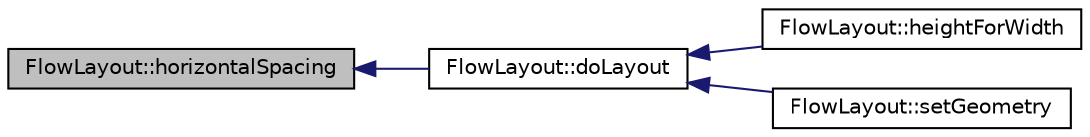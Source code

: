 digraph "FlowLayout::horizontalSpacing"
{
  edge [fontname="Helvetica",fontsize="10",labelfontname="Helvetica",labelfontsize="10"];
  node [fontname="Helvetica",fontsize="10",shape=record];
  rankdir="LR";
  Node30 [label="FlowLayout::horizontalSpacing",height=0.2,width=0.4,color="black", fillcolor="grey75", style="filled", fontcolor="black"];
  Node30 -> Node31 [dir="back",color="midnightblue",fontsize="10",style="solid",fontname="Helvetica"];
  Node31 [label="FlowLayout::doLayout",height=0.2,width=0.4,color="black", fillcolor="white", style="filled",URL="$de/d94/class_flow_layout.html#af0e17c24ac7b5f82511658507ac9a2ac",tooltip="[8] "];
  Node31 -> Node32 [dir="back",color="midnightblue",fontsize="10",style="solid",fontname="Helvetica"];
  Node32 [label="FlowLayout::heightForWidth",height=0.2,width=0.4,color="black", fillcolor="white", style="filled",URL="$de/d94/class_flow_layout.html#a2684b676bf42073ec5fe4a16c20d75c2"];
  Node31 -> Node33 [dir="back",color="midnightblue",fontsize="10",style="solid",fontname="Helvetica"];
  Node33 [label="FlowLayout::setGeometry",height=0.2,width=0.4,color="black", fillcolor="white", style="filled",URL="$de/d94/class_flow_layout.html#aa33b32ad4916b86b062d427860952d1e",tooltip="[7] "];
}
